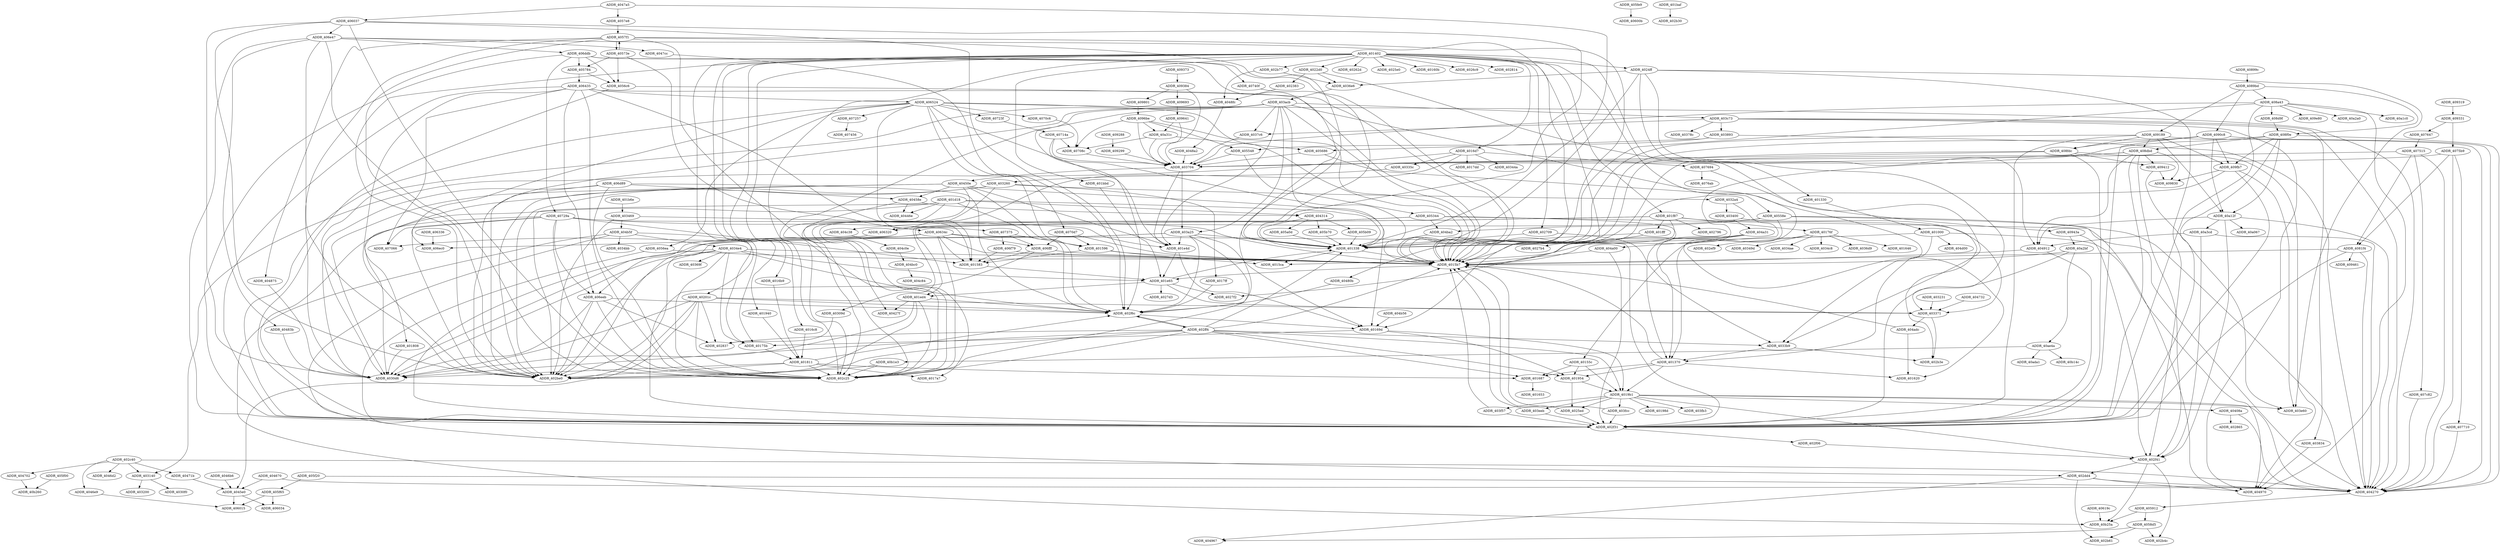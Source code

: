 DiGraph CallGraph{
ADDR_405f20->ADDR_405f65
ADDR_405f20->ADDR_404270
ADDR_403704->ADDR_403a25
ADDR_403704->ADDR_401e4d
ADDR_403704->ADDR_40450e
ADDR_409641->ADDR_403704
ADDR_409641->ADDR_40a31c
ADDR_40b1e3->ADDR_402be0
ADDR_40b1e3->ADDR_402c25
ADDR_409319->ADDR_409331
ADDR_406524->ADDR_4056ea
ADDR_406524->ADDR_407257
ADDR_406524->ADDR_402f31
ADDR_406524->ADDR_404270
ADDR_406524->ADDR_401596
ADDR_406524->ADDR_4070d7
ADDR_406524->ADDR_401583
ADDR_406524->ADDR_406ec0
ADDR_406524->ADDR_4070c6
ADDR_406524->ADDR_4015b7
ADDR_406524->ADDR_401e4d
ADDR_406524->ADDR_40723f
ADDR_401596->ADDR_4015ca
ADDR_401596->ADDR_4015b7
ADDR_401596->ADDR_401583
ADDR_402ff4->ADDR_402be0
ADDR_402ff4->ADDR_402837
ADDR_402ff4->ADDR_401687
ADDR_402ff4->ADDR_402f6c
ADDR_402ff4->ADDR_401954
ADDR_402ff4->ADDR_4030d6
ADDR_402ff4->ADDR_4033b9
ADDR_402ff4->ADDR_402c25
ADDR_402ff4->ADDR_401338
ADDR_402ff4->ADDR_4015b7
ADDR_402ff4->ADDR_4019b1
ADDR_404ba2->ADDR_401338
ADDR_404875->ADDR_4030d6
ADDR_401000->ADDR_401338
ADDR_401000->ADDR_404970
ADDR_401000->ADDR_401370
ADDR_401000->ADDR_404d00
ADDR_40471b->ADDR_4045e0
ADDR_406037->ADDR_402be0
ADDR_406037->ADDR_402c25
ADDR_406037->ADDR_402f6c
ADDR_406037->ADDR_406e47
ADDR_406037->ADDR_4030d6
ADDR_406037->ADDR_401338
ADDR_4016b9->ADDR_401811
ADDR_402f06->ADDR_402f41
ADDR_4048a2->ADDR_403704
ADDR_40201c->ADDR_402be0
ADDR_40201c->ADDR_402837
ADDR_40201c->ADDR_402c25
ADDR_40201c->ADDR_402f6c
ADDR_40201c->ADDR_4030d6
ADDR_40201c->ADDR_403371
ADDR_40201c->ADDR_4045e0
ADDR_40723f->ADDR_40714a
ADDR_403c73->ADDR_404970
ADDR_403c73->ADDR_403893
ADDR_403c73->ADDR_40378c
ADDR_403c73->ADDR_4037c6
ADDR_403c73->ADDR_404270
ADDR_403c73->ADDR_403834
ADDR_405fe9->ADDR_40600b
ADDR_401baf->ADDR_402b30
ADDR_408dbd->ADDR_403704
ADDR_408dbd->ADDR_402f31
ADDR_408dbd->ADDR_402f41
ADDR_408dbd->ADDR_409412
ADDR_408dbd->ADDR_404912
ADDR_408dbd->ADDR_409830
ADDR_408dbd->ADDR_4015b7
ADDR_40480b->ADDR_402f6c
ADDR_406f79->ADDR_4015b7
ADDR_406f79->ADDR_401583
ADDR_401954->ADDR_4025ed
ADDR_401954->ADDR_4019b1
ADDR_4015b7->ADDR_401e65
ADDR_401e4d->ADDR_401e65
ADDR_401e4d->ADDR_40169d
ADDR_401d18->ADDR_402be0
ADDR_401d18->ADDR_402c25
ADDR_401d18->ADDR_402f6c
ADDR_401d18->ADDR_4030d6
ADDR_401d18->ADDR_40446e
ADDR_401d18->ADDR_401338
ADDR_401d18->ADDR_404314
ADDR_405a0d->ADDR_401338
ADDR_4017ff->ADDR_402f6c
ADDR_403893->ADDR_405686
ADDR_403893->ADDR_404270
ADDR_403893->ADDR_405548
ADDR_403469->ADDR_402be0
ADDR_403469->ADDR_404b5f
ADDR_403469->ADDR_401e4d
ADDR_406320->ADDR_406ec0
ADDR_4034e4->ADDR_402be0
ADDR_4034e4->ADDR_40369f
ADDR_4034e4->ADDR_402f31
ADDR_4034e4->ADDR_402c25
ADDR_4034e4->ADDR_402f6c
ADDR_4034e4->ADDR_401e65
ADDR_4034e4->ADDR_4030d6
ADDR_4034e4->ADDR_40175b
ADDR_4034e4->ADDR_4015b7
ADDR_4032a4->ADDR_404a00
ADDR_4032a4->ADDR_403400
ADDR_401330->ADDR_401000
ADDR_4022d0->ADDR_402383
ADDR_4022d0->ADDR_4033b9
ADDR_4022d0->ADDR_4036e6
ADDR_4057e8->ADDR_4057f1
ADDR_401338->ADDR_4015ca
ADDR_401338->ADDR_4015b7
ADDR_4025ed->ADDR_402f31
ADDR_4025ed->ADDR_4015b7
ADDR_4081f4->ADDR_404270
ADDR_4081f4->ADDR_402f31
ADDR_4081f4->ADDR_4015b7
ADDR_4081f4->ADDR_409461
ADDR_402c40->ADDR_4046d2
ADDR_402c40->ADDR_40471b
ADDR_402c40->ADDR_403140
ADDR_402c40->ADDR_4046e9
ADDR_402c40->ADDR_404702
ADDR_402c40->ADDR_404270
ADDR_405b70->ADDR_401338
ADDR_40558e->ADDR_404ba2
ADDR_40558e->ADDR_406320
ADDR_40558e->ADDR_404970
ADDR_40558e->ADDR_404270
ADDR_40558e->ADDR_401370
ADDR_403400->ADDR_402b3e
ADDR_403400->ADDR_404a31
ADDR_409801->ADDR_4096be
ADDR_4048fc->ADDR_4048a2
ADDR_4075b9->ADDR_4081f4
ADDR_4075b9->ADDR_403704
ADDR_4075b9->ADDR_404270
ADDR_4075b9->ADDR_407710
ADDR_401370->ADDR_401620
ADDR_401370->ADDR_4015b7
ADDR_401370->ADDR_4019b1
ADDR_401370->ADDR_401954
ADDR_401370->ADDR_401687
ADDR_401fff->ADDR_401338
ADDR_401fff->ADDR_4027b4
ADDR_403acb->ADDR_402be0
ADDR_403acb->ADDR_403a25
ADDR_403acb->ADDR_403c73
ADDR_403acb->ADDR_4037c6
ADDR_403acb->ADDR_402c25
ADDR_403acb->ADDR_402f6c
ADDR_403acb->ADDR_4030d6
ADDR_403acb->ADDR_4033b9
ADDR_403acb->ADDR_401338
ADDR_403acb->ADDR_4015b7
ADDR_403acb->ADDR_401e4d
ADDR_402dd4->ADDR_404270
ADDR_402dd4->ADDR_404970
ADDR_402dd4->ADDR_402b61
ADDR_402dd4->ADDR_404967
ADDR_406ddb->ADDR_402f31
ADDR_406ddb->ADDR_4056c6
ADDR_406ddb->ADDR_40729a
ADDR_406ddb->ADDR_405784
ADDR_406ddb->ADDR_40740f
ADDR_406ddb->ADDR_401338
ADDR_406ddb->ADDR_4015b7
ADDR_407257->ADDR_407456
ADDR_40943a->ADDR_40a2bf
ADDR_40943a->ADDR_402f41
ADDR_405344->ADDR_404ba2
ADDR_405344->ADDR_404c38
ADDR_405344->ADDR_404270
ADDR_405344->ADDR_401370
ADDR_405344->ADDR_406320
ADDR_4056ea->ADDR_402f31
ADDR_4056ea->ADDR_4015b7
ADDR_403eeb->ADDR_402f31
ADDR_403eeb->ADDR_4015b7
ADDR_4057f1->ADDR_402be0
ADDR_4057f1->ADDR_402c25
ADDR_4057f1->ADDR_402f6c
ADDR_4057f1->ADDR_40480b
ADDR_4057f1->ADDR_4030d6
ADDR_4057f1->ADDR_40573e
ADDR_4057f1->ADDR_404875
ADDR_40175b->ADDR_401811
ADDR_4046e9->ADDR_406015
ADDR_405b09->ADDR_401338
ADDR_404c0e->ADDR_404bc0
ADDR_404732->ADDR_403371
ADDR_40169d->ADDR_40175b
ADDR_40169d->ADDR_4019b1
ADDR_40169d->ADDR_401954
ADDR_4019b1->ADDR_403fcc
ADDR_4019b1->ADDR_402f41
ADDR_4019b1->ADDR_403eeb
ADDR_4019b1->ADDR_40198d
ADDR_4019b1->ADDR_40408a
ADDR_4019b1->ADDR_403e60
ADDR_4019b1->ADDR_403f57
ADDR_4019b1->ADDR_403fb3
ADDR_4019b1->ADDR_4025ed
ADDR_4019b1->ADDR_404270
ADDR_409189->ADDR_409fb7
ADDR_409189->ADDR_4015b7
ADDR_409189->ADDR_408dbd
ADDR_409189->ADDR_40a12f
ADDR_409189->ADDR_408fdc
ADDR_409189->ADDR_402f31
ADDR_409189->ADDR_404270
ADDR_40714a->ADDR_403704
ADDR_40714a->ADDR_4015b7
ADDR_40714a->ADDR_40708c
ADDR_408a43->ADDR_403704
ADDR_408a43->ADDR_402f31
ADDR_408a43->ADDR_408d9f
ADDR_408a43->ADDR_40a2a0
ADDR_408a43->ADDR_404970
ADDR_408a43->ADDR_40a1c0
ADDR_408a43->ADDR_4015b7
ADDR_408a43->ADDR_409e80
ADDR_404a31->ADDR_4015ca
ADDR_404a31->ADDR_401338
ADDR_404a31->ADDR_4015b7
ADDR_404a31->ADDR_401370
ADDR_404a31->ADDR_401620
ADDR_401940->ADDR_401811
ADDR_401811->ADDR_402be0
ADDR_401811->ADDR_401687
ADDR_401811->ADDR_402f6c
ADDR_401811->ADDR_4017a7
ADDR_401811->ADDR_4030d6
ADDR_401811->ADDR_402c25
ADDR_406d89->ADDR_402be0
ADDR_406d89->ADDR_402c25
ADDR_406d89->ADDR_402f6c
ADDR_406d89->ADDR_4030d6
ADDR_406d89->ADDR_40458e
ADDR_4024ff->ADDR_402f41
ADDR_4024ff->ADDR_403e60
ADDR_4024ff->ADDR_403371
ADDR_4024ff->ADDR_404912
ADDR_4024ff->ADDR_4036e6
ADDR_4024ff->ADDR_401338
ADDR_407710->ADDR_404270
ADDR_40573e->ADDR_4057f1
ADDR_40573e->ADDR_40634c
ADDR_40573e->ADDR_4056c6
ADDR_40573e->ADDR_405784
ADDR_402f31->ADDR_402f06
ADDR_40a3cd->ADDR_404912
ADDR_40a3cd->ADDR_404270
ADDR_40a3cd->ADDR_402f41
ADDR_40ae4a->ADDR_40b1e3
ADDR_40ae4a->ADDR_40b14c
ADDR_40ae4a->ADDR_40ada1
ADDR_408d9f->ADDR_408f0e
ADDR_404b5f->ADDR_402dd4
ADDR_404b5f->ADDR_40175b
ADDR_404b5f->ADDR_40b25a
ADDR_404b5f->ADDR_4034bb
ADDR_404b5f->ADDR_4034e4
ADDR_404c38->ADDR_404c0e
ADDR_40309d->ADDR_402837
ADDR_405f00->ADDR_40b260
ADDR_406fff->ADDR_402f31
ADDR_406fff->ADDR_4015b7
ADDR_406fff->ADDR_401583
ADDR_403834->ADDR_404970
ADDR_403a25->ADDR_402be0
ADDR_403a25->ADDR_402c25
ADDR_403a25->ADDR_402f6c
ADDR_403a25->ADDR_401e4d
ADDR_403a25->ADDR_4030d6
ADDR_403a25->ADDR_401338
ADDR_403a25->ADDR_40169d
ADDR_4056c6->ADDR_402f31
ADDR_4056c6->ADDR_4015b7
ADDR_407647->ADDR_407515
ADDR_4089bd->ADDR_408f0e
ADDR_4089bd->ADDR_409189
ADDR_4089bd->ADDR_408a43
ADDR_4089bd->ADDR_4090c8
ADDR_403260->ADDR_401808
ADDR_403260->ADDR_402be0
ADDR_403260->ADDR_4017ff
ADDR_403260->ADDR_4032a4
ADDR_403260->ADDR_402c25
ADDR_409412->ADDR_403e60
ADDR_409412->ADDR_409830
ADDR_401808->ADDR_4030d6
ADDR_407375->ADDR_406fff
ADDR_407375->ADDR_406f79
ADDR_407375->ADDR_401596
ADDR_409299->ADDR_403704
ADDR_40335c->ADDR_403260
ADDR_405912->ADDR_40b25a
ADDR_405912->ADDR_4058d5
ADDR_409693->ADDR_409641
ADDR_40a31c->ADDR_403704
ADDR_40a31c->ADDR_405686
ADDR_40a31c->ADDR_40708c
ADDR_402f41->ADDR_402b4c
ADDR_402f41->ADDR_402dd4
ADDR_402f41->ADDR_40b25a
ADDR_401b6e->ADDR_403469
ADDR_401687->ADDR_401653
ADDR_4047a5->ADDR_401338
ADDR_4047a5->ADDR_406037
ADDR_4047a5->ADDR_4057e8
ADDR_4058d5->ADDR_402b4c
ADDR_4058d5->ADDR_402b61
ADDR_4058d5->ADDR_404967
ADDR_4045e0->ADDR_406034
ADDR_4045e0->ADDR_406015
ADDR_4033b9->ADDR_402b3e
ADDR_4033b9->ADDR_401370
ADDR_405548->ADDR_403704
ADDR_405548->ADDR_405344
ADDR_406336->ADDR_406ec0
ADDR_40483b->ADDR_4030d6
ADDR_40899c->ADDR_4089bd
ADDR_40155c->ADDR_401687
ADDR_40155c->ADDR_4019b1
ADDR_40155c->ADDR_401954
ADDR_408f0e->ADDR_409fb7
ADDR_408f0e->ADDR_4015b7
ADDR_408f0e->ADDR_408dbd
ADDR_408f0e->ADDR_40a12f
ADDR_408f0e->ADDR_402f31
ADDR_408f0e->ADDR_404270
ADDR_4036e6->ADDR_403acb
ADDR_4037c6->ADDR_403704
ADDR_409288->ADDR_409299
ADDR_40450e->ADDR_402be0
ADDR_40450e->ADDR_402c25
ADDR_40450e->ADDR_402f6c
ADDR_40450e->ADDR_401e4d
ADDR_40450e->ADDR_4030d6
ADDR_40450e->ADDR_40458e
ADDR_40450e->ADDR_40169d
ADDR_409fb7->ADDR_402f31
ADDR_409fb7->ADDR_4015b7
ADDR_409fb7->ADDR_403e60
ADDR_409fb7->ADDR_409830
ADDR_405686->ADDR_403704
ADDR_405686->ADDR_40558e
ADDR_401402->ADDR_402c25
ADDR_401402->ADDR_401bbd
ADDR_401402->ADDR_4016b9
ADDR_401402->ADDR_40262d
ADDR_401402->ADDR_4016d7
ADDR_401402->ADDR_4025e0
ADDR_401402->ADDR_40201c
ADDR_401402->ADDR_40175b
ADDR_401402->ADDR_40169d
ADDR_401402->ADDR_402be0
ADDR_401402->ADDR_40160b
ADDR_401402->ADDR_4026c9
ADDR_401402->ADDR_402b77
ADDR_401402->ADDR_40155c
ADDR_401402->ADDR_401940
ADDR_401402->ADDR_401f87
ADDR_401402->ADDR_4024ff
ADDR_401402->ADDR_4016c8
ADDR_401402->ADDR_401330
ADDR_401402->ADDR_4022d0
ADDR_401402->ADDR_402709
ADDR_401402->ADDR_402814
ADDR_402383->ADDR_4048fc
ADDR_40a2bf->ADDR_40ae4a
ADDR_40a2bf->ADDR_402f31
ADDR_40a2bf->ADDR_4015b7
ADDR_406e47->ADDR_402be0
ADDR_406e47->ADDR_402f31
ADDR_406e47->ADDR_40483b
ADDR_406e47->ADDR_402c25
ADDR_406e47->ADDR_406ddb
ADDR_406e47->ADDR_4015b7
ADDR_406e47->ADDR_4047cc
ADDR_40176f->ADDR_40349d
ADDR_40176f->ADDR_4034ae
ADDR_40176f->ADDR_4034c8
ADDR_40176f->ADDR_4036d9
ADDR_40176f->ADDR_401646
ADDR_40176f->ADDR_402ef9
ADDR_40740f->ADDR_401338
ADDR_40458e->ADDR_40427f
ADDR_40458e->ADDR_404314
ADDR_40458e->ADDR_40446e
ADDR_405f65->ADDR_406034
ADDR_405f65->ADDR_406015
ADDR_402709->ADDR_401338
ADDR_402709->ADDR_4033b9
ADDR_404270->ADDR_405912
ADDR_4070d7->ADDR_4015b7
ADDR_4070d7->ADDR_406fff
ADDR_4070d7->ADDR_401596
ADDR_403fcc->ADDR_402f31
ADDR_403fcc->ADDR_4015b7
ADDR_401bbd->ADDR_401e65
ADDR_40634c->ADDR_402be0
ADDR_40634c->ADDR_402f31
ADDR_40634c->ADDR_407066
ADDR_40634c->ADDR_402c25
ADDR_40634c->ADDR_406fff
ADDR_40634c->ADDR_401583
ADDR_40634c->ADDR_406eeb
ADDR_40634c->ADDR_4015b7
ADDR_40a12f->ADDR_40a067
ADDR_40a12f->ADDR_404912
ADDR_40a12f->ADDR_404270
ADDR_40a12f->ADDR_40a3cd
ADDR_40a12f->ADDR_402f41
ADDR_401e65->ADDR_403371
ADDR_401e65->ADDR_401338
ADDR_401e65->ADDR_401ed4
ADDR_401e65->ADDR_4027f2
ADDR_401e65->ADDR_4027d3
ADDR_404912->ADDR_402f31
ADDR_404912->ADDR_4015b7
ADDR_407c82->ADDR_404270
ADDR_407694->ADDR_40943a
ADDR_407694->ADDR_4076ab
ADDR_401ed4->ADDR_402be0
ADDR_401ed4->ADDR_402c25
ADDR_401ed4->ADDR_402f6c
ADDR_401ed4->ADDR_4030d6
ADDR_401ed4->ADDR_40427f
ADDR_404bc0->ADDR_404c84
ADDR_404adc->ADDR_401620
ADDR_404adc->ADDR_4015b7
ADDR_4016d7->ADDR_40344a
ADDR_4016d7->ADDR_4017dd
ADDR_4016d7->ADDR_4017a7
ADDR_4016d7->ADDR_403140
ADDR_4016d7->ADDR_40335c
ADDR_4016d7->ADDR_407694
ADDR_40729a->ADDR_402be0
ADDR_40729a->ADDR_402f31
ADDR_40729a->ADDR_407066
ADDR_40729a->ADDR_402c25
ADDR_40729a->ADDR_407375
ADDR_40729a->ADDR_401583
ADDR_40729a->ADDR_406eeb
ADDR_40729a->ADDR_4015b7
ADDR_4090c8->ADDR_409fb7
ADDR_4090c8->ADDR_4015b7
ADDR_4090c8->ADDR_40a12f
ADDR_4090c8->ADDR_408fdc
ADDR_4090c8->ADDR_402f31
ADDR_4090c8->ADDR_404270
ADDR_4070c6->ADDR_40708c
ADDR_409373->ADDR_409384
ADDR_404b56->ADDR_40169d
ADDR_4096be->ADDR_403704
ADDR_4096be->ADDR_40a31c
ADDR_4096be->ADDR_4015b7
ADDR_4096be->ADDR_405548
ADDR_4096be->ADDR_40708c
ADDR_406eeb->ADDR_402be0
ADDR_406eeb->ADDR_402c25
ADDR_406eeb->ADDR_402f6c
ADDR_406eeb->ADDR_4030d6
ADDR_406eeb->ADDR_402837
ADDR_402f6c->ADDR_40169d
ADDR_402f6c->ADDR_402ff4
ADDR_402b77->ADDR_4036e6
ADDR_402b77->ADDR_4048fc
ADDR_40708c->ADDR_403704
ADDR_408fdc->ADDR_403704
ADDR_408fdc->ADDR_402f31
ADDR_408fdc->ADDR_4015b7
ADDR_408fdc->ADDR_409412
ADDR_408fdc->ADDR_404970
ADDR_401583->ADDR_401e65
ADDR_4046b6->ADDR_4045e0
ADDR_401f87->ADDR_402796
ADDR_401f87->ADDR_4027f2
ADDR_401f87->ADDR_403371
ADDR_401f87->ADDR_40176f
ADDR_401f87->ADDR_401fff
ADDR_401f87->ADDR_40309d
ADDR_401f87->ADDR_401ed4
ADDR_404702->ADDR_40b260
ADDR_403140->ADDR_403200
ADDR_403140->ADDR_4030f0
ADDR_403231->ADDR_403371
ADDR_406435->ADDR_402be0
ADDR_406435->ADDR_402f31
ADDR_406435->ADDR_407066
ADDR_406435->ADDR_402c25
ADDR_406435->ADDR_406524
ADDR_406435->ADDR_401583
ADDR_406435->ADDR_406eeb
ADDR_406435->ADDR_4015b7
ADDR_409384->ADDR_403704
ADDR_409384->ADDR_409693
ADDR_409384->ADDR_409801
ADDR_404670->ADDR_4045e0
ADDR_404670->ADDR_404270
ADDR_409331->ADDR_407647
ADDR_409331->ADDR_4075b9
ADDR_4016c8->ADDR_401811
ADDR_407515->ADDR_4081f4
ADDR_407515->ADDR_403704
ADDR_407515->ADDR_404270
ADDR_407515->ADDR_407c82
ADDR_40408a->ADDR_402865
ADDR_40408a->ADDR_404270
ADDR_405784->ADDR_4056c6
ADDR_405784->ADDR_406435
ADDR_403f57->ADDR_402f31
ADDR_403f57->ADDR_4015b7
ADDR_4047cc->ADDR_402f6c
ADDR_40619c->ADDR_40b25a
ADDR_404314->ADDR_405a0d
ADDR_404314->ADDR_401338
ADDR_404314->ADDR_405b70
ADDR_404314->ADDR_405b09
ADDR_403371->ADDR_404adc
ADDR_403371->ADDR_402b3e
ADDR_404a00->ADDR_402f31
ADDR_404a00->ADDR_4015b7
}
